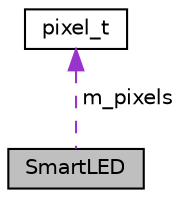 digraph "SmartLED"
{
  edge [fontname="Helvetica",fontsize="10",labelfontname="Helvetica",labelfontsize="10"];
  node [fontname="Helvetica",fontsize="10",shape=record];
  Node2 [label="SmartLED",height=0.2,width=0.4,color="black", fillcolor="grey75", style="filled", fontcolor="black"];
  Node3 -> Node2 [dir="back",color="darkorchid3",fontsize="10",style="dashed",label=" m_pixels" ,fontname="Helvetica"];
  Node3 [label="pixel_t",height=0.2,width=0.4,color="black", fillcolor="white", style="filled",URL="$structpixel__t.html",tooltip="A data type representing the color of a pixel. "];
}
